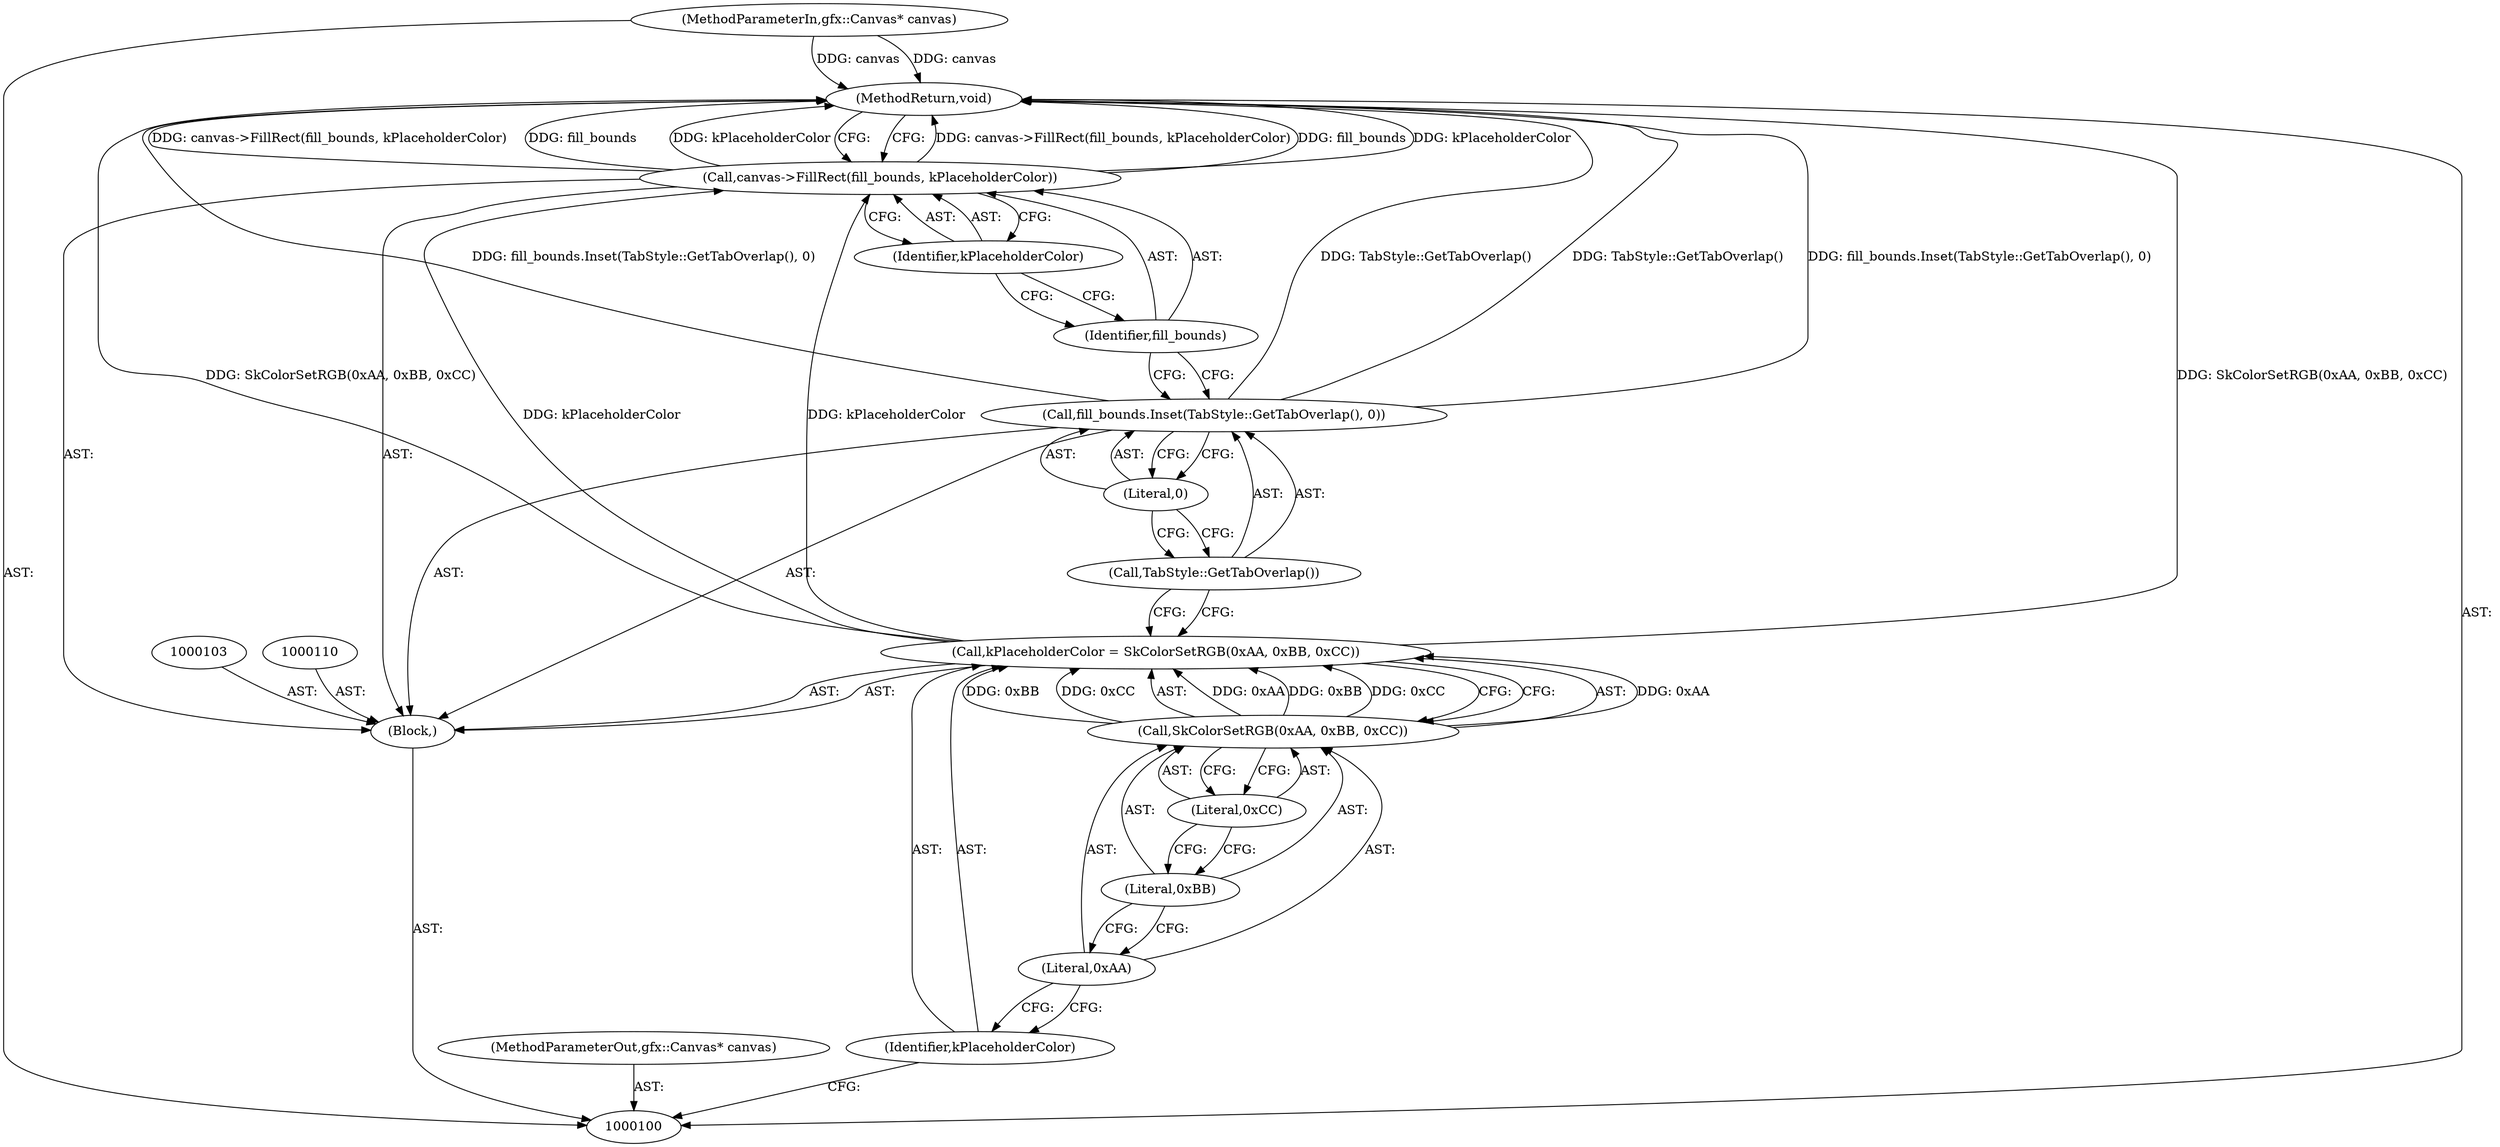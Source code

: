 digraph "1_Chrome_45d901b56f578a74b19ba0d10fa5c4c467f19303_0" {
"1000117" [label="(MethodReturn,void)"];
"1000101" [label="(MethodParameterIn,gfx::Canvas* canvas)"];
"1000148" [label="(MethodParameterOut,gfx::Canvas* canvas)"];
"1000102" [label="(Block,)"];
"1000104" [label="(Call,kPlaceholderColor = SkColorSetRGB(0xAA, 0xBB, 0xCC))"];
"1000105" [label="(Identifier,kPlaceholderColor)"];
"1000106" [label="(Call,SkColorSetRGB(0xAA, 0xBB, 0xCC))"];
"1000107" [label="(Literal,0xAA)"];
"1000108" [label="(Literal,0xBB)"];
"1000109" [label="(Literal,0xCC)"];
"1000112" [label="(Call,TabStyle::GetTabOverlap())"];
"1000111" [label="(Call,fill_bounds.Inset(TabStyle::GetTabOverlap(), 0))"];
"1000113" [label="(Literal,0)"];
"1000115" [label="(Identifier,fill_bounds)"];
"1000114" [label="(Call,canvas->FillRect(fill_bounds, kPlaceholderColor))"];
"1000116" [label="(Identifier,kPlaceholderColor)"];
"1000117" -> "1000100"  [label="AST: "];
"1000117" -> "1000114"  [label="CFG: "];
"1000114" -> "1000117"  [label="DDG: canvas->FillRect(fill_bounds, kPlaceholderColor)"];
"1000114" -> "1000117"  [label="DDG: fill_bounds"];
"1000114" -> "1000117"  [label="DDG: kPlaceholderColor"];
"1000111" -> "1000117"  [label="DDG: TabStyle::GetTabOverlap()"];
"1000111" -> "1000117"  [label="DDG: fill_bounds.Inset(TabStyle::GetTabOverlap(), 0)"];
"1000101" -> "1000117"  [label="DDG: canvas"];
"1000104" -> "1000117"  [label="DDG: SkColorSetRGB(0xAA, 0xBB, 0xCC)"];
"1000101" -> "1000100"  [label="AST: "];
"1000101" -> "1000117"  [label="DDG: canvas"];
"1000148" -> "1000100"  [label="AST: "];
"1000102" -> "1000100"  [label="AST: "];
"1000103" -> "1000102"  [label="AST: "];
"1000104" -> "1000102"  [label="AST: "];
"1000110" -> "1000102"  [label="AST: "];
"1000111" -> "1000102"  [label="AST: "];
"1000114" -> "1000102"  [label="AST: "];
"1000104" -> "1000102"  [label="AST: "];
"1000104" -> "1000106"  [label="CFG: "];
"1000105" -> "1000104"  [label="AST: "];
"1000106" -> "1000104"  [label="AST: "];
"1000112" -> "1000104"  [label="CFG: "];
"1000104" -> "1000117"  [label="DDG: SkColorSetRGB(0xAA, 0xBB, 0xCC)"];
"1000106" -> "1000104"  [label="DDG: 0xAA"];
"1000106" -> "1000104"  [label="DDG: 0xBB"];
"1000106" -> "1000104"  [label="DDG: 0xCC"];
"1000104" -> "1000114"  [label="DDG: kPlaceholderColor"];
"1000105" -> "1000104"  [label="AST: "];
"1000105" -> "1000100"  [label="CFG: "];
"1000107" -> "1000105"  [label="CFG: "];
"1000106" -> "1000104"  [label="AST: "];
"1000106" -> "1000109"  [label="CFG: "];
"1000107" -> "1000106"  [label="AST: "];
"1000108" -> "1000106"  [label="AST: "];
"1000109" -> "1000106"  [label="AST: "];
"1000104" -> "1000106"  [label="CFG: "];
"1000106" -> "1000104"  [label="DDG: 0xAA"];
"1000106" -> "1000104"  [label="DDG: 0xBB"];
"1000106" -> "1000104"  [label="DDG: 0xCC"];
"1000107" -> "1000106"  [label="AST: "];
"1000107" -> "1000105"  [label="CFG: "];
"1000108" -> "1000107"  [label="CFG: "];
"1000108" -> "1000106"  [label="AST: "];
"1000108" -> "1000107"  [label="CFG: "];
"1000109" -> "1000108"  [label="CFG: "];
"1000109" -> "1000106"  [label="AST: "];
"1000109" -> "1000108"  [label="CFG: "];
"1000106" -> "1000109"  [label="CFG: "];
"1000112" -> "1000111"  [label="AST: "];
"1000112" -> "1000104"  [label="CFG: "];
"1000113" -> "1000112"  [label="CFG: "];
"1000111" -> "1000102"  [label="AST: "];
"1000111" -> "1000113"  [label="CFG: "];
"1000112" -> "1000111"  [label="AST: "];
"1000113" -> "1000111"  [label="AST: "];
"1000115" -> "1000111"  [label="CFG: "];
"1000111" -> "1000117"  [label="DDG: TabStyle::GetTabOverlap()"];
"1000111" -> "1000117"  [label="DDG: fill_bounds.Inset(TabStyle::GetTabOverlap(), 0)"];
"1000113" -> "1000111"  [label="AST: "];
"1000113" -> "1000112"  [label="CFG: "];
"1000111" -> "1000113"  [label="CFG: "];
"1000115" -> "1000114"  [label="AST: "];
"1000115" -> "1000111"  [label="CFG: "];
"1000116" -> "1000115"  [label="CFG: "];
"1000114" -> "1000102"  [label="AST: "];
"1000114" -> "1000116"  [label="CFG: "];
"1000115" -> "1000114"  [label="AST: "];
"1000116" -> "1000114"  [label="AST: "];
"1000117" -> "1000114"  [label="CFG: "];
"1000114" -> "1000117"  [label="DDG: canvas->FillRect(fill_bounds, kPlaceholderColor)"];
"1000114" -> "1000117"  [label="DDG: fill_bounds"];
"1000114" -> "1000117"  [label="DDG: kPlaceholderColor"];
"1000104" -> "1000114"  [label="DDG: kPlaceholderColor"];
"1000116" -> "1000114"  [label="AST: "];
"1000116" -> "1000115"  [label="CFG: "];
"1000114" -> "1000116"  [label="CFG: "];
}

